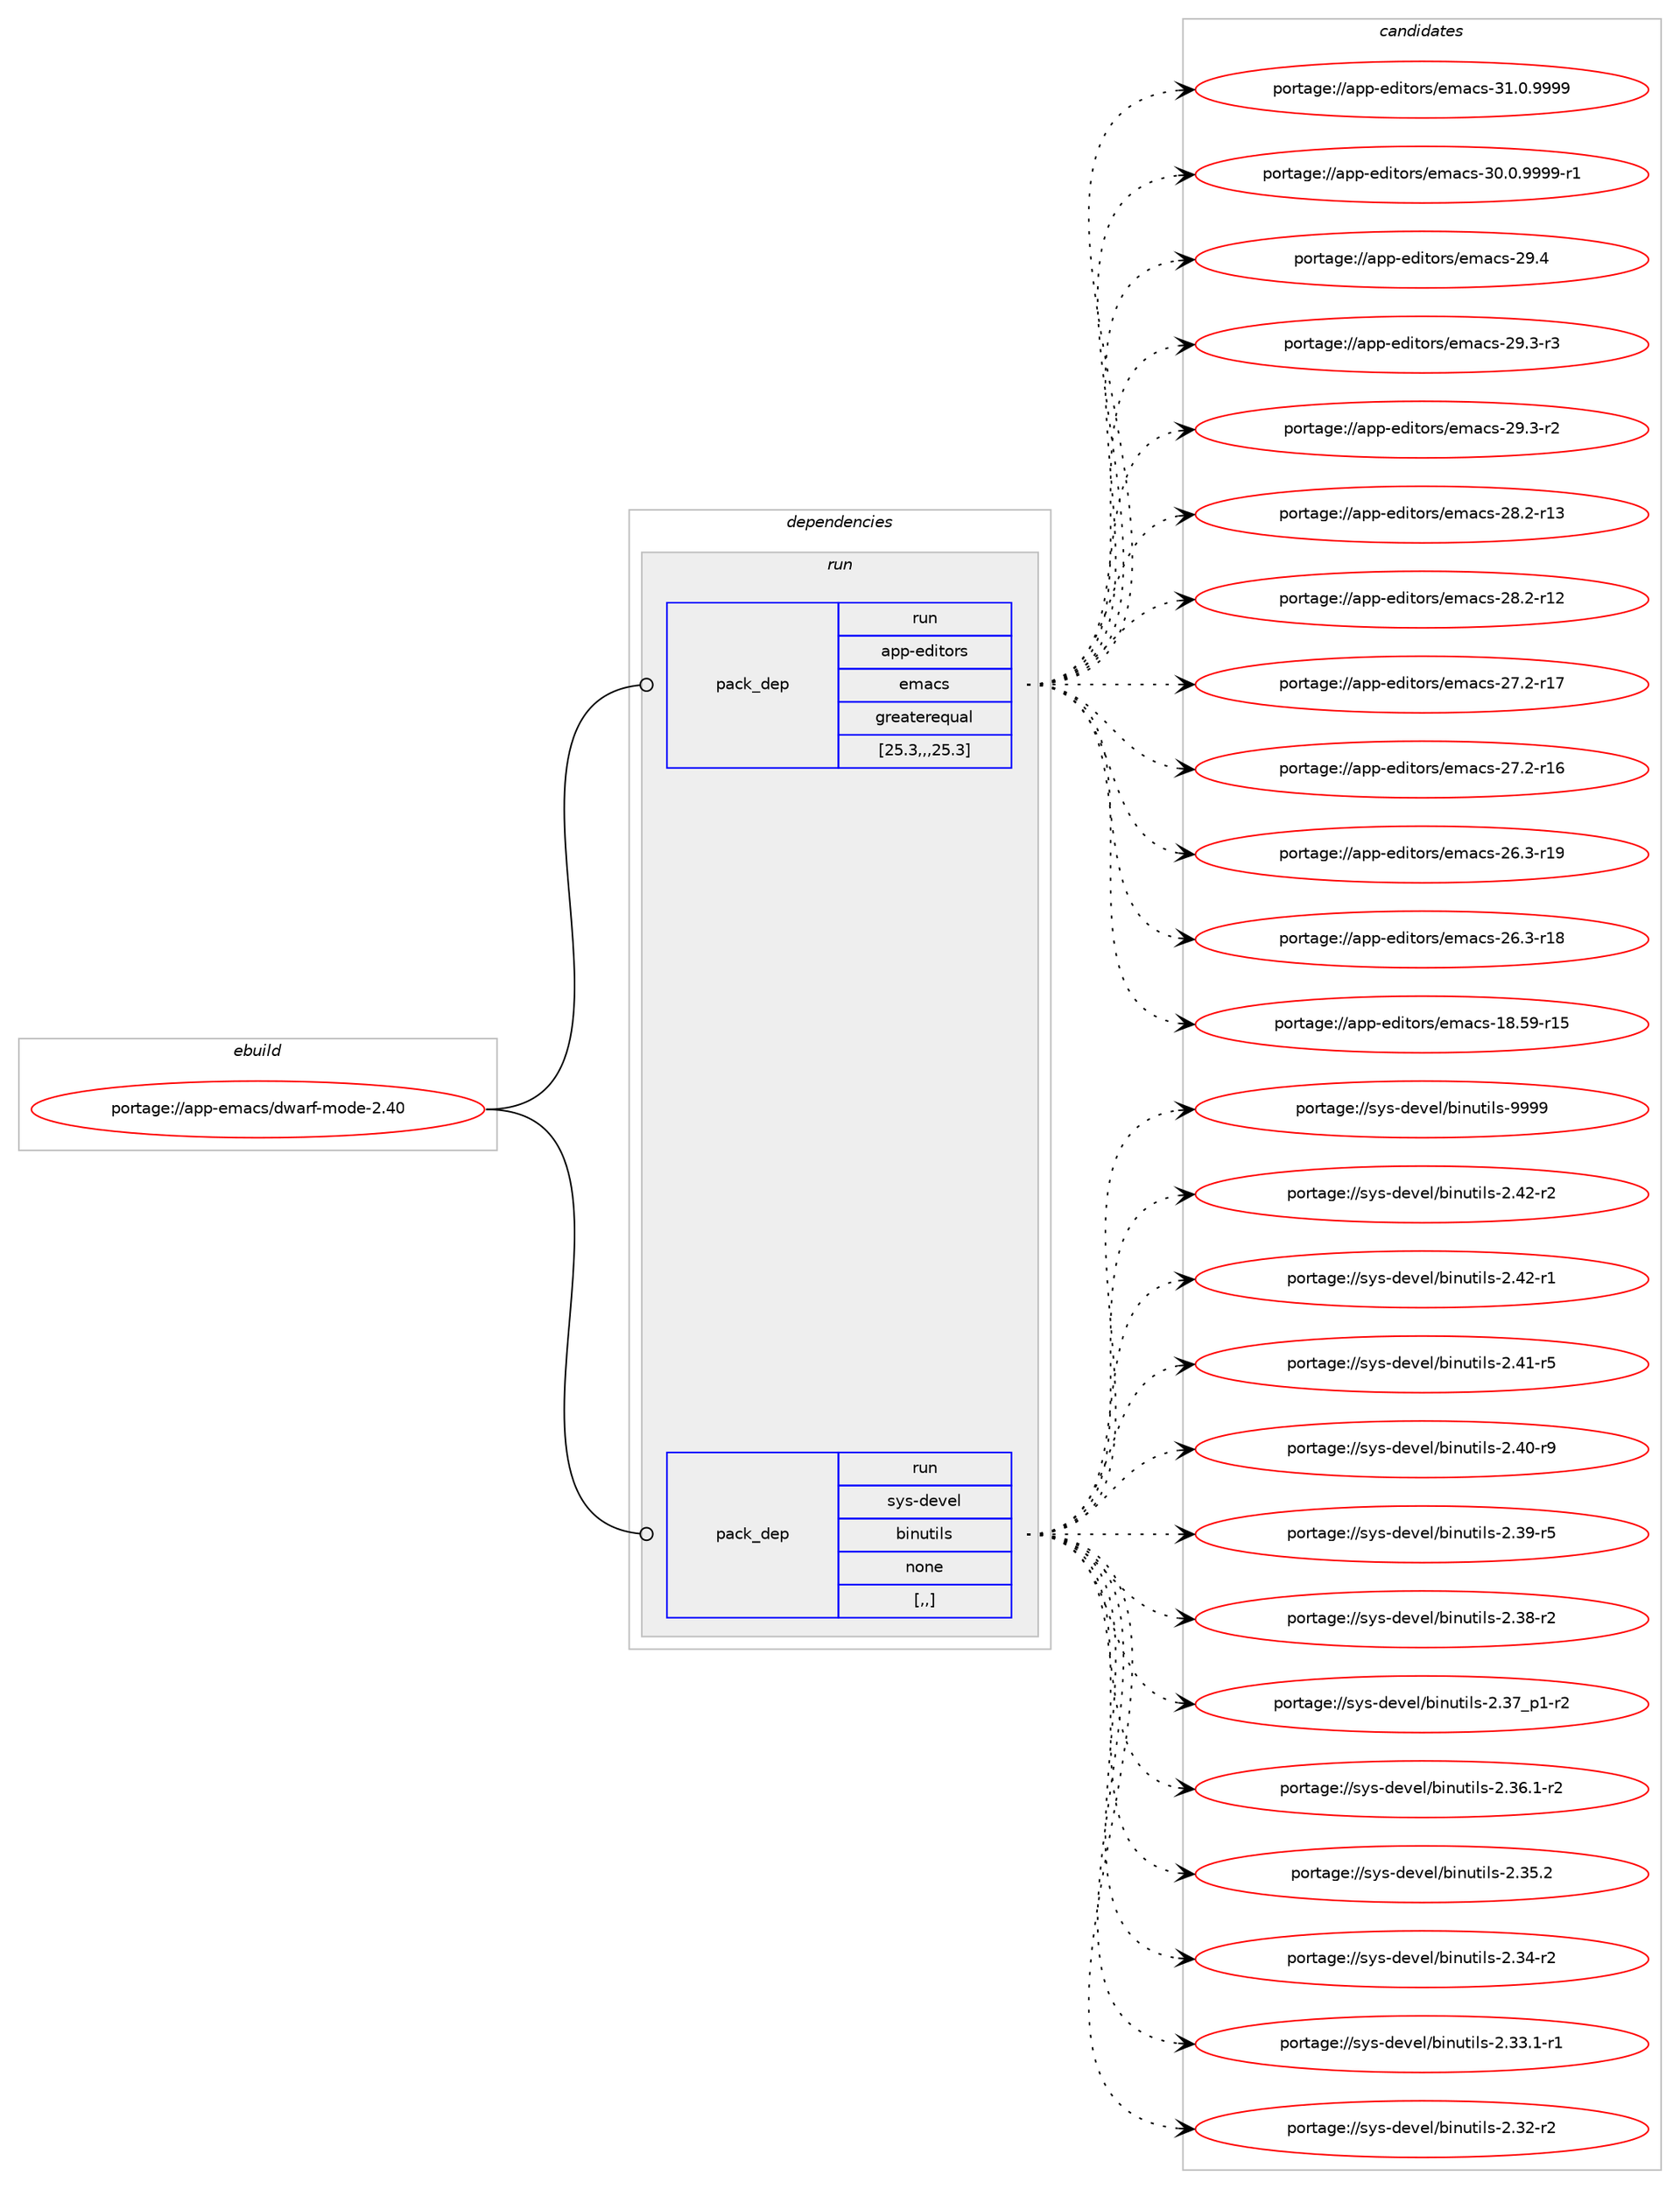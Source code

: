 digraph prolog {

# *************
# Graph options
# *************

newrank=true;
concentrate=true;
compound=true;
graph [rankdir=LR,fontname=Helvetica,fontsize=10,ranksep=1.5];#, ranksep=2.5, nodesep=0.2];
edge  [arrowhead=vee];
node  [fontname=Helvetica,fontsize=10];

# **********
# The ebuild
# **********

subgraph cluster_leftcol {
color=gray;
label=<<i>ebuild</i>>;
id [label="portage://app-emacs/dwarf-mode-2.40", color=red, width=4, href="../app-emacs/dwarf-mode-2.40.svg"];
}

# ****************
# The dependencies
# ****************

subgraph cluster_midcol {
color=gray;
label=<<i>dependencies</i>>;
subgraph cluster_compile {
fillcolor="#eeeeee";
style=filled;
label=<<i>compile</i>>;
}
subgraph cluster_compileandrun {
fillcolor="#eeeeee";
style=filled;
label=<<i>compile and run</i>>;
}
subgraph cluster_run {
fillcolor="#eeeeee";
style=filled;
label=<<i>run</i>>;
subgraph pack16186 {
dependency22502 [label=<<TABLE BORDER="0" CELLBORDER="1" CELLSPACING="0" CELLPADDING="4" WIDTH="220"><TR><TD ROWSPAN="6" CELLPADDING="30">pack_dep</TD></TR><TR><TD WIDTH="110">run</TD></TR><TR><TD>app-editors</TD></TR><TR><TD>emacs</TD></TR><TR><TD>greaterequal</TD></TR><TR><TD>[25.3,,,25.3]</TD></TR></TABLE>>, shape=none, color=blue];
}
id:e -> dependency22502:w [weight=20,style="solid",arrowhead="odot"];
subgraph pack16187 {
dependency22503 [label=<<TABLE BORDER="0" CELLBORDER="1" CELLSPACING="0" CELLPADDING="4" WIDTH="220"><TR><TD ROWSPAN="6" CELLPADDING="30">pack_dep</TD></TR><TR><TD WIDTH="110">run</TD></TR><TR><TD>sys-devel</TD></TR><TR><TD>binutils</TD></TR><TR><TD>none</TD></TR><TR><TD>[,,]</TD></TR></TABLE>>, shape=none, color=blue];
}
id:e -> dependency22503:w [weight=20,style="solid",arrowhead="odot"];
}
}

# **************
# The candidates
# **************

subgraph cluster_choices {
rank=same;
color=gray;
label=<<i>candidates</i>>;

subgraph choice16186 {
color=black;
nodesep=1;
choice971121124510110010511611111411547101109979911545514946484657575757 [label="portage://app-editors/emacs-31.0.9999", color=red, width=4,href="../app-editors/emacs-31.0.9999.svg"];
choice9711211245101100105116111114115471011099799115455148464846575757574511449 [label="portage://app-editors/emacs-30.0.9999-r1", color=red, width=4,href="../app-editors/emacs-30.0.9999-r1.svg"];
choice97112112451011001051161111141154710110997991154550574652 [label="portage://app-editors/emacs-29.4", color=red, width=4,href="../app-editors/emacs-29.4.svg"];
choice971121124510110010511611111411547101109979911545505746514511451 [label="portage://app-editors/emacs-29.3-r3", color=red, width=4,href="../app-editors/emacs-29.3-r3.svg"];
choice971121124510110010511611111411547101109979911545505746514511450 [label="portage://app-editors/emacs-29.3-r2", color=red, width=4,href="../app-editors/emacs-29.3-r2.svg"];
choice97112112451011001051161111141154710110997991154550564650451144951 [label="portage://app-editors/emacs-28.2-r13", color=red, width=4,href="../app-editors/emacs-28.2-r13.svg"];
choice97112112451011001051161111141154710110997991154550564650451144950 [label="portage://app-editors/emacs-28.2-r12", color=red, width=4,href="../app-editors/emacs-28.2-r12.svg"];
choice97112112451011001051161111141154710110997991154550554650451144955 [label="portage://app-editors/emacs-27.2-r17", color=red, width=4,href="../app-editors/emacs-27.2-r17.svg"];
choice97112112451011001051161111141154710110997991154550554650451144954 [label="portage://app-editors/emacs-27.2-r16", color=red, width=4,href="../app-editors/emacs-27.2-r16.svg"];
choice97112112451011001051161111141154710110997991154550544651451144957 [label="portage://app-editors/emacs-26.3-r19", color=red, width=4,href="../app-editors/emacs-26.3-r19.svg"];
choice97112112451011001051161111141154710110997991154550544651451144956 [label="portage://app-editors/emacs-26.3-r18", color=red, width=4,href="../app-editors/emacs-26.3-r18.svg"];
choice9711211245101100105116111114115471011099799115454956465357451144953 [label="portage://app-editors/emacs-18.59-r15", color=red, width=4,href="../app-editors/emacs-18.59-r15.svg"];
dependency22502:e -> choice971121124510110010511611111411547101109979911545514946484657575757:w [style=dotted,weight="100"];
dependency22502:e -> choice9711211245101100105116111114115471011099799115455148464846575757574511449:w [style=dotted,weight="100"];
dependency22502:e -> choice97112112451011001051161111141154710110997991154550574652:w [style=dotted,weight="100"];
dependency22502:e -> choice971121124510110010511611111411547101109979911545505746514511451:w [style=dotted,weight="100"];
dependency22502:e -> choice971121124510110010511611111411547101109979911545505746514511450:w [style=dotted,weight="100"];
dependency22502:e -> choice97112112451011001051161111141154710110997991154550564650451144951:w [style=dotted,weight="100"];
dependency22502:e -> choice97112112451011001051161111141154710110997991154550564650451144950:w [style=dotted,weight="100"];
dependency22502:e -> choice97112112451011001051161111141154710110997991154550554650451144955:w [style=dotted,weight="100"];
dependency22502:e -> choice97112112451011001051161111141154710110997991154550554650451144954:w [style=dotted,weight="100"];
dependency22502:e -> choice97112112451011001051161111141154710110997991154550544651451144957:w [style=dotted,weight="100"];
dependency22502:e -> choice97112112451011001051161111141154710110997991154550544651451144956:w [style=dotted,weight="100"];
dependency22502:e -> choice9711211245101100105116111114115471011099799115454956465357451144953:w [style=dotted,weight="100"];
}
subgraph choice16187 {
color=black;
nodesep=1;
choice1151211154510010111810110847981051101171161051081154557575757 [label="portage://sys-devel/binutils-9999", color=red, width=4,href="../sys-devel/binutils-9999.svg"];
choice11512111545100101118101108479810511011711610510811545504652504511450 [label="portage://sys-devel/binutils-2.42-r2", color=red, width=4,href="../sys-devel/binutils-2.42-r2.svg"];
choice11512111545100101118101108479810511011711610510811545504652504511449 [label="portage://sys-devel/binutils-2.42-r1", color=red, width=4,href="../sys-devel/binutils-2.42-r1.svg"];
choice11512111545100101118101108479810511011711610510811545504652494511453 [label="portage://sys-devel/binutils-2.41-r5", color=red, width=4,href="../sys-devel/binutils-2.41-r5.svg"];
choice11512111545100101118101108479810511011711610510811545504652484511457 [label="portage://sys-devel/binutils-2.40-r9", color=red, width=4,href="../sys-devel/binutils-2.40-r9.svg"];
choice11512111545100101118101108479810511011711610510811545504651574511453 [label="portage://sys-devel/binutils-2.39-r5", color=red, width=4,href="../sys-devel/binutils-2.39-r5.svg"];
choice11512111545100101118101108479810511011711610510811545504651564511450 [label="portage://sys-devel/binutils-2.38-r2", color=red, width=4,href="../sys-devel/binutils-2.38-r2.svg"];
choice115121115451001011181011084798105110117116105108115455046515595112494511450 [label="portage://sys-devel/binutils-2.37_p1-r2", color=red, width=4,href="../sys-devel/binutils-2.37_p1-r2.svg"];
choice115121115451001011181011084798105110117116105108115455046515446494511450 [label="portage://sys-devel/binutils-2.36.1-r2", color=red, width=4,href="../sys-devel/binutils-2.36.1-r2.svg"];
choice11512111545100101118101108479810511011711610510811545504651534650 [label="portage://sys-devel/binutils-2.35.2", color=red, width=4,href="../sys-devel/binutils-2.35.2.svg"];
choice11512111545100101118101108479810511011711610510811545504651524511450 [label="portage://sys-devel/binutils-2.34-r2", color=red, width=4,href="../sys-devel/binutils-2.34-r2.svg"];
choice115121115451001011181011084798105110117116105108115455046515146494511449 [label="portage://sys-devel/binutils-2.33.1-r1", color=red, width=4,href="../sys-devel/binutils-2.33.1-r1.svg"];
choice11512111545100101118101108479810511011711610510811545504651504511450 [label="portage://sys-devel/binutils-2.32-r2", color=red, width=4,href="../sys-devel/binutils-2.32-r2.svg"];
dependency22503:e -> choice1151211154510010111810110847981051101171161051081154557575757:w [style=dotted,weight="100"];
dependency22503:e -> choice11512111545100101118101108479810511011711610510811545504652504511450:w [style=dotted,weight="100"];
dependency22503:e -> choice11512111545100101118101108479810511011711610510811545504652504511449:w [style=dotted,weight="100"];
dependency22503:e -> choice11512111545100101118101108479810511011711610510811545504652494511453:w [style=dotted,weight="100"];
dependency22503:e -> choice11512111545100101118101108479810511011711610510811545504652484511457:w [style=dotted,weight="100"];
dependency22503:e -> choice11512111545100101118101108479810511011711610510811545504651574511453:w [style=dotted,weight="100"];
dependency22503:e -> choice11512111545100101118101108479810511011711610510811545504651564511450:w [style=dotted,weight="100"];
dependency22503:e -> choice115121115451001011181011084798105110117116105108115455046515595112494511450:w [style=dotted,weight="100"];
dependency22503:e -> choice115121115451001011181011084798105110117116105108115455046515446494511450:w [style=dotted,weight="100"];
dependency22503:e -> choice11512111545100101118101108479810511011711610510811545504651534650:w [style=dotted,weight="100"];
dependency22503:e -> choice11512111545100101118101108479810511011711610510811545504651524511450:w [style=dotted,weight="100"];
dependency22503:e -> choice115121115451001011181011084798105110117116105108115455046515146494511449:w [style=dotted,weight="100"];
dependency22503:e -> choice11512111545100101118101108479810511011711610510811545504651504511450:w [style=dotted,weight="100"];
}
}

}
